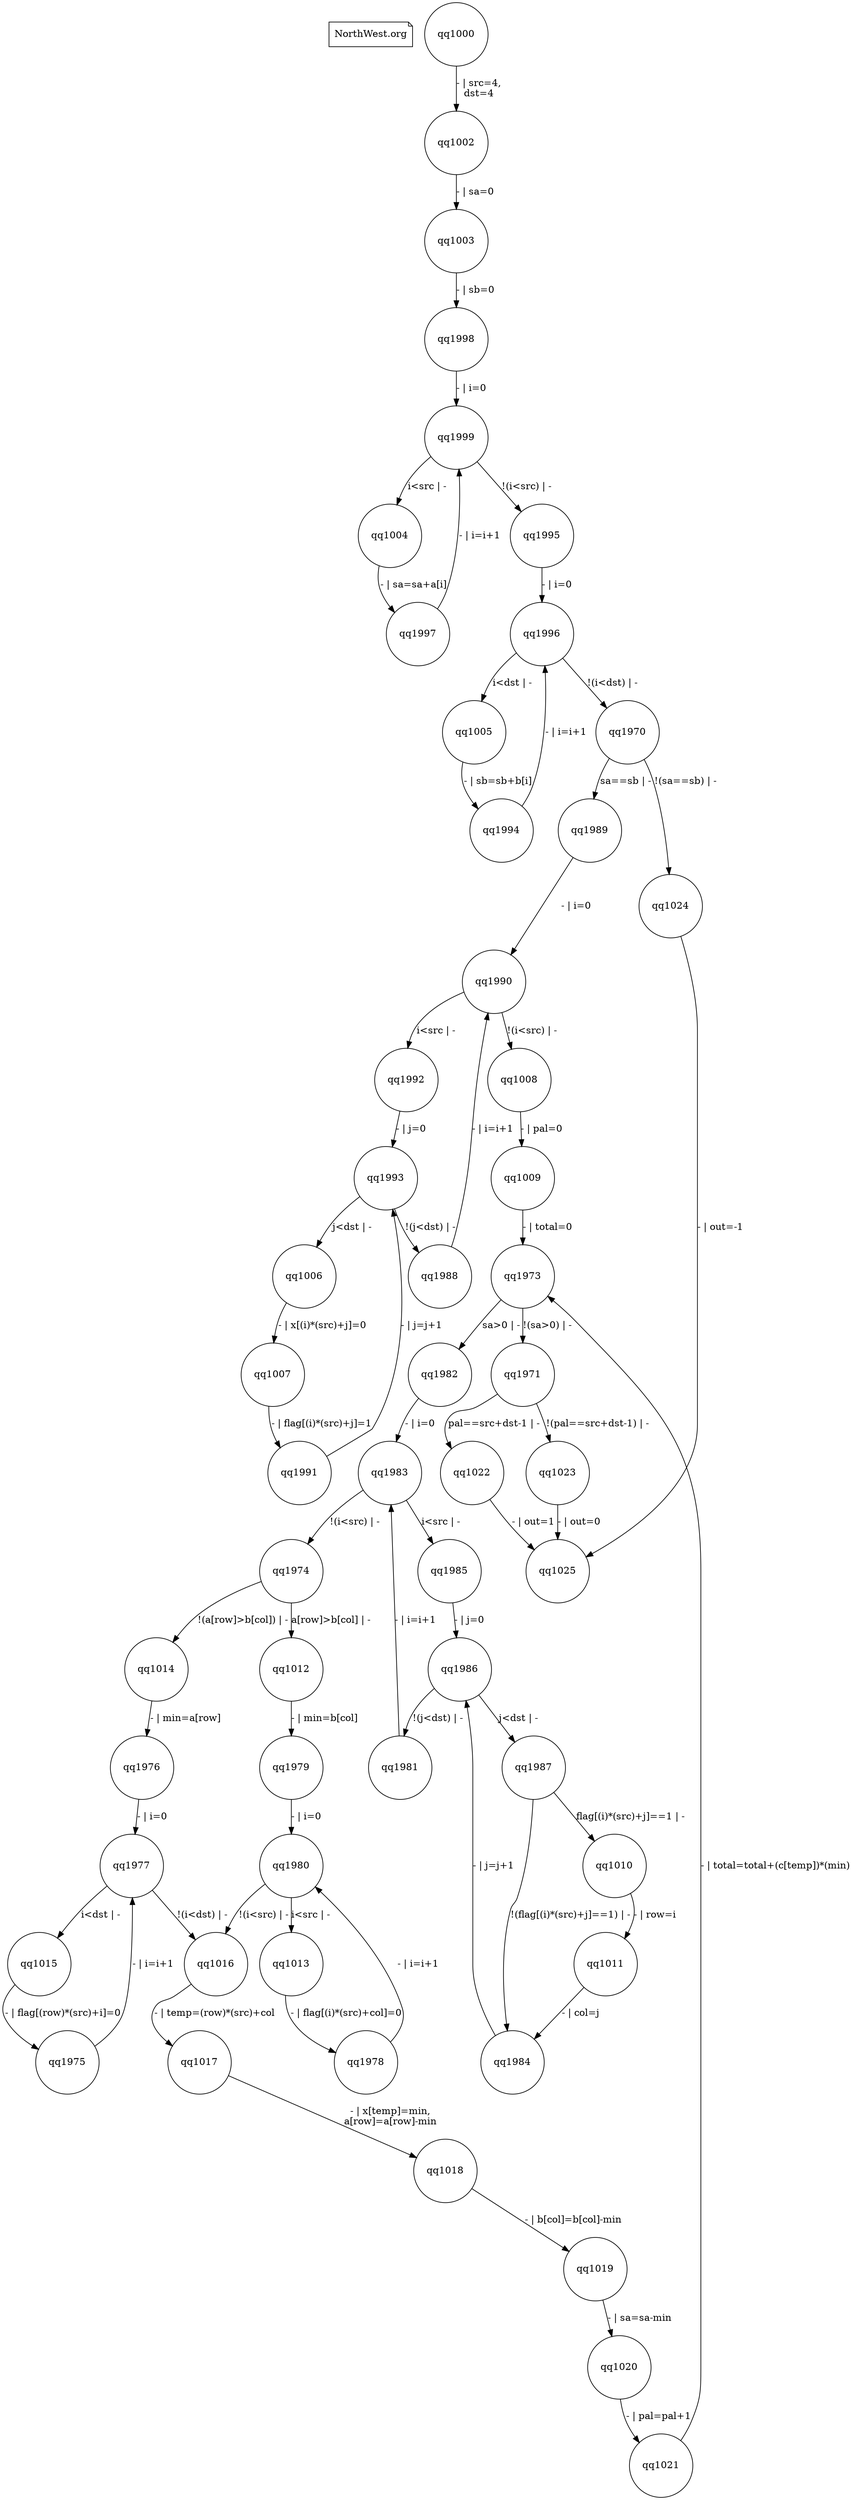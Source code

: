 digraph fsmdIndot {

"NorthWest.org" [shape=note];
qq1000 [shape=circle];
qq1002 [shape=circle];
qq1000 -> qq1002 [label="- | src=4,\ndst=4"];
qq1002 [shape=circle];
qq1003 [shape=circle];
qq1002 -> qq1003 [label="- | sa=0"];
qq1003 [shape=circle];
qq1998 [shape=circle];
qq1003 -> qq1998 [label="- | sb=0"];
qq1998 [shape=circle];
qq1999 [shape=circle];
qq1998 -> qq1999 [label="- | i=0"];
qq1999 [shape=circle];
qq1004 [shape=circle];
qq1999 -> qq1004 [label="i<src | -"];
qq1995 [shape=circle];
qq1999 -> qq1995 [label="!(i<src) | -"];
qq1004 [shape=circle];
qq1997 [shape=circle];
qq1004 -> qq1997 [label="- | sa=sa+a[i]"];
qq1997 [shape=circle];
qq1999 [shape=circle];
qq1997 -> qq1999 [label="- | i=i+1"];
qq1995 [shape=circle];
qq1996 [shape=circle];
qq1995 -> qq1996 [label="- | i=0"];
qq1996 [shape=circle];
qq1005 [shape=circle];
qq1996 -> qq1005 [label="i<dst | -"];
qq1970 [shape=circle];
qq1996 -> qq1970 [label="!(i<dst) | -"];
qq1005 [shape=circle];
qq1994 [shape=circle];
qq1005 -> qq1994 [label="- | sb=sb+b[i]"];
qq1994 [shape=circle];
qq1996 [shape=circle];
qq1994 -> qq1996 [label="- | i=i+1"];
qq1970 [shape=circle];
qq1989 [shape=circle];
qq1970 -> qq1989 [label="sa==sb | -"];
qq1024 [shape=circle];
qq1970 -> qq1024 [label="!(sa==sb) | -"];
qq1989 [shape=circle];
qq1990 [shape=circle];
qq1989 -> qq1990 [label="- | i=0"];
qq1990 [shape=circle];
qq1992 [shape=circle];
qq1990 -> qq1992 [label="i<src | -"];
qq1008 [shape=circle];
qq1990 -> qq1008 [label="!(i<src) | -"];
qq1992 [shape=circle];
qq1993 [shape=circle];
qq1992 -> qq1993 [label="- | j=0"];
qq1993 [shape=circle];
qq1006 [shape=circle];
qq1993 -> qq1006 [label="j<dst | -"];
qq1988 [shape=circle];
qq1993 -> qq1988 [label="!(j<dst) | -"];
qq1006 [shape=circle];
qq1007 [shape=circle];
qq1006 -> qq1007 [label="- | x[(i)*(src)+j]=0"];
qq1007 [shape=circle];
qq1991 [shape=circle];
qq1007 -> qq1991 [label="- | flag[(i)*(src)+j]=1"];
qq1991 [shape=circle];
qq1993 [shape=circle];
qq1991 -> qq1993 [label="- | j=j+1"];
qq1008 [shape=circle];
qq1009 [shape=circle];
qq1008 -> qq1009 [label="- | pal=0"];
qq1009 [shape=circle];
qq1973 [shape=circle];
qq1009 -> qq1973 [label="- | total=0"];
qq1973 [shape=circle];
qq1982 [shape=circle];
qq1973 -> qq1982 [label="sa>0 | -"];
qq1971 [shape=circle];
qq1973 -> qq1971 [label="!(sa>0) | -"];
qq1982 [shape=circle];
qq1983 [shape=circle];
qq1982 -> qq1983 [label="- | i=0"];
qq1983 [shape=circle];
qq1985 [shape=circle];
qq1983 -> qq1985 [label="i<src | -"];
qq1974 [shape=circle];
qq1983 -> qq1974 [label="!(i<src) | -"];
qq1985 [shape=circle];
qq1986 [shape=circle];
qq1985 -> qq1986 [label="- | j=0"];
qq1986 [shape=circle];
qq1987 [shape=circle];
qq1986 -> qq1987 [label="j<dst | -"];
qq1981 [shape=circle];
qq1986 -> qq1981 [label="!(j<dst) | -"];
qq1987 [shape=circle];
qq1010 [shape=circle];
qq1987 -> qq1010 [label="flag[(i)*(src)+j]==1 | -"];
qq1984 [shape=circle];
qq1987 -> qq1984 [label="!(flag[(i)*(src)+j]==1) | -"];
qq1010 [shape=circle];
qq1011 [shape=circle];
qq1010 -> qq1011 [label="- | row=i"];
qq1011 [shape=circle];
qq1984 [shape=circle];
qq1011 -> qq1984 [label="- | col=j"];
qq1984 [shape=circle];
qq1986 [shape=circle];
qq1984 -> qq1986 [label="- | j=j+1"];
qq1974 [shape=circle];
qq1012 [shape=circle];
qq1974 -> qq1012 [label="a[row]>b[col] | -"];
qq1014 [shape=circle];
qq1974 -> qq1014 [label="!(a[row]>b[col]) | -"];
qq1012 [shape=circle];
qq1979 [shape=circle];
qq1012 -> qq1979 [label="- | min=b[col]"];
qq1979 [shape=circle];
qq1980 [shape=circle];
qq1979 -> qq1980 [label="- | i=0"];
qq1980 [shape=circle];
qq1013 [shape=circle];
qq1980 -> qq1013 [label="i<src | -"];
qq1016 [shape=circle];
qq1980 -> qq1016 [label="!(i<src) | -"];
qq1013 [shape=circle];
qq1978 [shape=circle];
qq1013 -> qq1978 [label="- | flag[(i)*(src)+col]=0"];
qq1978 [shape=circle];
qq1980 [shape=circle];
qq1978 -> qq1980 [label="- | i=i+1"];
qq1016 [shape=circle];
qq1017 [shape=circle];
qq1016 -> qq1017 [label="- | temp=(row)*(src)+col"];
qq1017 [shape=circle];
qq1018 [shape=circle];
qq1017 -> qq1018 [label="- | x[temp]=min,\na[row]=a[row]-min"];
qq1018 [shape=circle];
qq1019 [shape=circle];
qq1018 -> qq1019 [label="- | b[col]=b[col]-min"];
qq1019 [shape=circle];
qq1020 [shape=circle];
qq1019 -> qq1020 [label="- | sa=sa-min"];
qq1020 [shape=circle];
qq1021 [shape=circle];
qq1020 -> qq1021 [label="- | pal=pal+1"];
qq1021 [shape=circle];
qq1973 [shape=circle];
qq1021 -> qq1973 [label="- | total=total+(c[temp])*(min)"];
qq1014 [shape=circle];
qq1976 [shape=circle];
qq1014 -> qq1976 [label="- | min=a[row]"];
qq1976 [shape=circle];
qq1977 [shape=circle];
qq1976 -> qq1977 [label="- | i=0"];
qq1975 [shape=circle];
qq1977 [shape=circle];
qq1975 -> qq1977 [label="- | i=i+1"];
qq1977 [shape=circle];
qq1015 [shape=circle];
qq1977 -> qq1015 [label="i<dst | -"];
qq1016 [shape=circle];
qq1977 -> qq1016 [label="!(i<dst) | -"];
qq1015 [shape=circle];
qq1975 [shape=circle];
qq1015 -> qq1975 [label="- | flag[(row)*(src)+i]=0"];
qq1981 [shape=circle];
qq1983 [shape=circle];
qq1981 -> qq1983 [label="- | i=i+1"];
qq1988 [shape=circle];
qq1990 [shape=circle];
qq1988 -> qq1990 [label="- | i=i+1"];
qq1971 [shape=circle];
qq1022 [shape=circle];
qq1971 -> qq1022 [label="pal==src+dst-1 | -"];
qq1023 [shape=circle];
qq1971 -> qq1023 [label="!(pal==src+dst-1) | -"];
qq1022 [shape=circle];
qq1025 [shape=circle];
qq1022 -> qq1025 [label="- | out=1"];
qq1023 [shape=circle];
qq1025 [shape=circle];
qq1023 -> qq1025 [label="- | out=0"];
qq1024 [shape=circle];
qq1025 [shape=circle];
qq1024 -> qq1025 [label="- | out=-1"];

}
